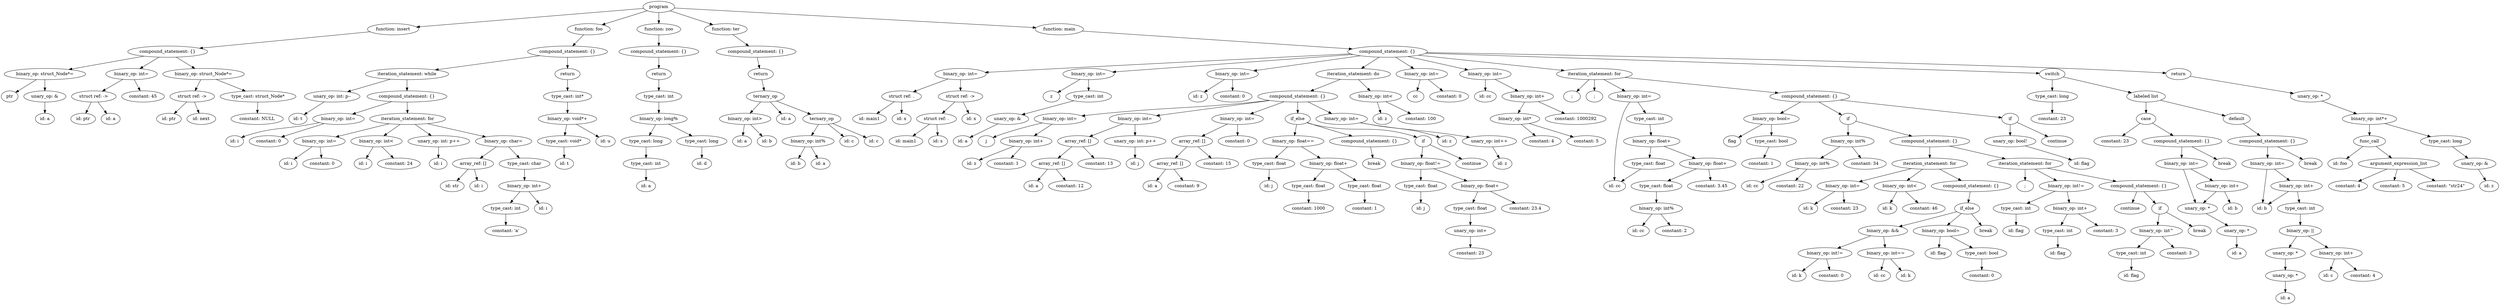 strict digraph "" {
	graph [bb="0,0,8013.5,972"];
	node [label="\N"];
	366	[height=0.5,
		label=program,
		pos="2110,954",
		width=1.4082];
	54	[height=0.5,
		label="function: insert",
		pos="1257,882",
		width=2.2778];
	366 -> 54	[pos="e,1332.4,889.19 2061.1,948.99 1921.4,937.52 1519.4,904.54 1342.4,890.01"];
	105	[height=0.5,
		label="function: foo",
		pos="1885,882",
		width=1.9167];
	366 -> 105	[pos="e,1927.7,896.28 2073.1,941.52 2036.2,930.03 1979,912.24 1937.4,899.29"];
	126	[height=0.5,
		label="function: zoo",
		pos="2110,882",
		width=1.9498];
	366 -> 126	[pos="e,2110,900.1 2110,935.7 2110,927.98 2110,918.71 2110,910.11"];
	146	[height=0.5,
		label="function: ter",
		pos="2325,882",
		width=1.8957];
	366 -> 146	[pos="e,2283.7,896.43 2146,941.28 2181,929.87 2234.6,912.42 2274.1,899.59"];
	365	[height=0.5,
		label="function: main",
		pos="3395,882",
		width=2.1528];
	366 -> 365	[pos="e,3320.5,887.06 2160,950.28 2354.7,939.67 3064.1,901.03 3310.2,887.62"];
	53	[height=0.5,
		label="compound_statement: {}",
		pos="534,810",
		width=3.5566];
	54 -> 53	[pos="e,636.07,820.88 1183.7,873.9 1056.9,861.63 795.96,836.36 646.22,821.86"];
	104	[height=0.5,
		label="compound_statement: {}",
		pos="1817,810",
		width=3.5566];
	105 -> 104	[pos="e,1833.5,827.96 1868.9,864.41 1860.5,855.73 1850,844.95 1840.6,835.34"];
	125	[height=0.5,
		label="compound_statement: {}",
		pos="2110,810",
		width=3.5566];
	126 -> 125	[pos="e,2110,828.1 2110,863.7 2110,855.98 2110,846.71 2110,838.11"];
	145	[height=0.5,
		label="compound_statement: {}",
		pos="2422,810",
		width=3.5566];
	146 -> 145	[pos="e,2398.6,827.88 2347.5,864.76 2360.2,855.6 2376.3,844 2390.2,833.92"];
	364	[height=0.5,
		label="compound_statement: {}",
		pos="4448,810",
		width=3.5566];
	365 -> 364	[pos="e,4335,818.51 3468.6,876.11 3647.1,864.24 4104.2,833.86 4325,819.18"];
	41	[height=0.5,
		label="binary_op: struct_Node*=",
		pos="140,738",
		width=3.6288];
	53 -> 41	[pos="e,216.74,752.63 458.03,795.5 391.85,783.75 295.92,766.7 226.75,754.41"];
	46	[height=0.5,
		label="binary_op: int=",
		pos="418,738",
		width=2.2929];
	53 -> 46	[pos="e,444.89,755.23 506.51,792.41 490.65,782.84 470.53,770.7 453.49,760.42"];
	52	[height=0.5,
		label="binary_op: struct_Node*=",
		pos="649,738",
		width=3.6288];
	53 -> 52	[pos="e,621.54,755.71 561.25,792.41 576.61,783.06 595.99,771.27 612.63,761.14"];
	95	[height=0.5,
		label="iteration_statement: while",
		pos="1302,738",
		width=3.7011];
	104 -> 95	[pos="e,1392.4,751.29 1728.5,796.97 1637.9,784.65 1497.3,765.55 1402.6,752.67"];
	103	[height=0.5,
		label=return,
		pos="1817,738",
		width=1.125];
	104 -> 103	[pos="e,1817,756.1 1817,791.7 1817,783.98 1817,774.71 1817,766.11"];
	124	[height=0.5,
		label=return,
		pos="2110,738",
		width=1.125];
	125 -> 124	[pos="e,2110,756.1 2110,791.7 2110,783.98 2110,774.71 2110,766.11"];
	144	[height=0.5,
		label=return,
		pos="2437,738",
		width=1.125];
	145 -> 144	[pos="e,2433.3,756.1 2425.7,791.7 2427.4,783.98 2429.3,774.71 2431.2,766.11"];
	167	[height=0.5,
		label="binary_op: int=",
		pos="3078,738",
		width=2.2929];
	364 -> 167	[pos="e,3157,743.27 4329.4,803.13 4134.7,793.47 3735.2,773.54 3397,756 3319.3,751.97 3231,747.25 3167,743.81"];
	177	[height=0.5,
		label="binary_op: int=",
		pos="3489,738",
		width=2.2929];
	364 -> 177	[pos="e,3565.9,744.62 4337.1,800.9 4144.2,786.82 3750.9,758.12 3576.1,745.36"];
	180	[height=0.5,
		label="binary_op: int=",
		pos="3951,738",
		width=2.2929];
	364 -> 180	[pos="e,4018.2,748.46 4361.1,796.77 4267.1,783.52 4118.5,762.59 4028.3,749.89"];
	234	[height=0.5,
		label="iteration_statement: do",
		pos="4338,738",
		width=3.3219];
	364 -> 234	[pos="e,4364.1,755.63 4421.7,792.23 4407,782.88 4388.5,771.12 4372.6,761.04"];
	239	[height=0.5,
		label="binary_op: int=",
		pos="4558,738",
		width=2.2929];
	364 -> 239	[pos="e,4532.6,755.15 4474.3,792.23 4489.3,782.75 4508.1,770.78 4524.1,760.6"];
	246	[height=0.5,
		label="binary_op: int=",
		pos="4762,738",
		width=2.2929];
	364 -> 246	[pos="e,4706.5,751.38 4513.1,794.5 4566.8,782.51 4642.8,765.57 4696.7,753.56"];
	319	[height=0.5,
		label="iteration_statement: for",
		pos="5112,738",
		width=3.3761];
	364 -> 319	[pos="e,5016.1,749.11 4547,798.56 4670.2,785.57 4879.7,763.49 5006,750.17"];
	349	[height=0.5,
		label=switch,
		pos="6581,738",
		width=1.1389];
	364 -> 349	[pos="e,6540.2,740.34 4571.1,804.96 4976.2,791.66 6257.5,749.62 6529.8,740.68"];
	363	[height=0.5,
		label=return,
		pos="6986,738",
		width=1.125];
	364 -> 363	[pos="e,6946.1,741.22 4574.5,806.97 4909.8,801.37 5849.4,784.2 6631,756 6739.8,752.07 6867.3,745.48 6936,741.77"];
	38	[height=0.5,
		label=ptr,
		pos="27,666",
		width=0.75];
	41 -> 38	[pos="e,46.067,678.81 112.93,720.23 95.364,709.35 72.525,695.2 54.809,684.23"];
	40	[height=0.5,
		label="unary_op: &",
		pos="140,666",
		width=1.8776];
	41 -> 40	[pos="e,140,684.1 140,719.7 140,711.98 140,702.71 140,694.11"];
	44	[height=0.5,
		label="struct ref: ->",
		pos="297,666",
		width=1.9861];
	46 -> 44	[pos="e,324.21,682.74 390.24,720.94 373.21,711.09 351.23,698.37 332.89,687.76"];
	45	[height=0.5,
		label="constant: 45",
		pos="455,666",
		width=1.8957];
	46 -> 45	[pos="e,445.87,684.28 426.96,720.05 431.21,712.01 436.39,702.2 441.14,693.23"];
	49	[height=0.5,
		label="struct ref: ->",
		pos="613,666",
		width=1.9861];
	52 -> 49	[pos="e,621.8,684.1 640.1,719.7 636,711.73 631.05,702.1 626.51,693.26"];
	51	[height=0.5,
		label="type_cast: struct_Node*",
		pos="824,666",
		width=3.3761];
	52 -> 51	[pos="e,783.93,683.03 689.59,720.76 714.86,710.66 747.54,697.58 774.35,686.86"];
	68	[height=0.5,
		label="unary_op: int: p--",
		pos="1062,666",
		width=2.4734];
	95 -> 68	[pos="e,1110.6,681.18 1248.7,721.46 1210.7,710.36 1159.5,695.43 1120.3,684.01"];
	94	[height=0.5,
		label="compound_statement: {}",
		pos="1302,666",
		width=3.5566];
	95 -> 94	[pos="e,1302,684.1 1302,719.7 1302,711.98 1302,702.71 1302,694.11"];
	102	[height=0.5,
		label="type_cast: int*",
		pos="1817,666",
		width=2.1528];
	103 -> 102	[pos="e,1817,684.1 1817,719.7 1817,711.98 1817,702.71 1817,694.11"];
	123	[height=0.5,
		label="type_cast: int",
		pos="2110,666",
		width=2.0417];
	124 -> 123	[pos="e,2110,684.1 2110,719.7 2110,711.98 2110,702.71 2110,694.11"];
	143	[height=0.5,
		label=ternary_op,
		pos="2452,666",
		width=1.6971];
	144 -> 143	[pos="e,2448.3,684.28 2440.6,720.05 2442.3,712.26 2444.3,702.82 2446.2,694.08"];
	161	[height=0.5,
		label="struct ref: .",
		pos="2889,666",
		width=1.7693];
	167 -> 161	[pos="e,2926.1,680.75 3037.9,722.15 3008,711.06 2967,695.87 2935.6,684.24"];
	166	[height=0.5,
		label="struct ref: ->",
		pos="3078,666",
		width=1.9861];
	167 -> 166	[pos="e,3078,684.1 3078,719.7 3078,711.98 3078,702.71 3078,694.11"];
	173	[height=0.5,
		label=z,
		pos="3370,666",
		width=0.75];
	177 -> 173	[pos="e,3389.8,678.62 3461.7,720.94 3442.8,709.84 3417.8,695.1 3398.6,683.84"];
	176	[height=0.5,
		label="type_cast: int",
		pos="3489,666",
		width=2.0417];
	177 -> 176	[pos="e,3489,684.1 3489,719.7 3489,711.98 3489,702.71 3489,694.11"];
	178	[height=0.5,
		label="id: z",
		pos="3840,666",
		width=0.84854];
	180 -> 178	[pos="e,3860.1,679.66 3925.3,720.76 3908.3,710.1 3886.2,696.14 3868.7,685.12"];
	179	[height=0.5,
		label="constant: 0",
		pos="3951,666",
		width=1.7361];
	180 -> 179	[pos="e,3951,684.1 3951,719.7 3951,711.98 3951,702.71 3951,694.11"];
	230	[height=0.5,
		label="compound_statement: {}",
		pos="4160,666",
		width=3.5566];
	234 -> 230	[pos="e,4201,683.11 4297.2,720.94 4271.4,710.79 4237.8,697.61 4210.4,686.82"];
	233	[height=0.5,
		label="binary_op: int<",
		pos="4410,666",
		width=2.2929];
	234 -> 233	[pos="e,4392.7,683.79 4355.4,720.05 4364.4,711.28 4375.6,700.43 4385.5,690.83"];
	237	[height=0.5,
		label=cc,
		pos="4538,666",
		width=0.75];
	239 -> 237	[pos="e,4542.9,684.1 4553.1,719.7 4550.8,711.9 4548.1,702.51 4545.7,693.83"];
	238	[height=0.5,
		label="constant: 0",
		pos="4646,666",
		width=1.7361];
	239 -> 238	[pos="e,4625.6,683.23 4578.9,720.41 4590.4,711.19 4605,699.59 4617.6,689.55"];
	240	[height=0.5,
		label="id: cc",
		pos="4762,666",
		width=0.97491];
	246 -> 240	[pos="e,4762,684.1 4762,719.7 4762,711.98 4762,702.71 4762,694.11"];
	245	[height=0.5,
		label="binary_op: int+",
		pos="4898,666",
		width=2.2929];
	246 -> 245	[pos="e,4867.3,682.82 4792.9,721.12 4812.2,711.14 4837.4,698.17 4858.3,687.43"];
	247	[height=0.5,
		label=";",
		pos="5040,666",
		width=0.75];
	319 -> 247	[pos="e,5054.8,681.42 5094.6,720.05 5084.8,710.55 5072.5,698.59 5062.1,688.44"];
	248	[height=0.5,
		label=";",
		pos="5112,666",
		width=0.75];
	319 -> 248	[pos="e,5112,684.1 5112,719.7 5112,711.98 5112,702.71 5112,694.11"];
	259	[height=0.5,
		label="binary_op: int=",
		pos="5240,666",
		width=2.2929];
	319 -> 259	[pos="e,5210.8,682.99 5142.3,720.41 5160.1,710.68 5182.8,698.3 5201.8,687.91"];
	318	[height=0.5,
		label="compound_statement: {}",
		pos="5803,666",
		width=3.5566];
	319 -> 318	[pos="e,5702.5,677.18 5209.2,727.16 5336.3,714.27 5558.7,691.75 5692.2,678.22"];
	322	[height=0.5,
		label="type_cast: long",
		pos="6581,666",
		width=2.2387];
	349 -> 322	[pos="e,6581,684.1 6581,719.7 6581,711.98 6581,702.71 6581,694.11"];
	348	[height=0.5,
		label="labeled list",
		pos="6882,666",
		width=1.7151];
	349 -> 348	[pos="e,6835.4,677.84 6616.4,728.76 6667.9,716.78 6764.1,694.42 6825.5,680.14"];
	362	[height=0.5,
		label="unary_op: *",
		pos="7409,666",
		width=1.7693];
	363 -> 362	[pos="e,7355.4,675.87 7023.2,730.85 7095.5,718.88 7255.8,692.35 7345.4,677.53"];
	39	[height=0.5,
		label="id: a",
		pos="140,594",
		width=0.84854];
	40 -> 39	[pos="e,140,612.1 140,647.7 140,639.98 140,630.71 140,622.11"];
	42	[height=0.5,
		label="id: ptr",
		pos="263,594",
		width=1.1013];
	44 -> 42	[pos="e,271.15,611.79 288.77,648.05 284.8,639.89 279.96,629.91 275.54,620.82"];
	43	[height=0.5,
		label="id: a",
		pos="351,594",
		width=0.84854];
	44 -> 43	[pos="e,338.79,610.83 310.07,648.05 316.83,639.29 325.2,628.45 332.6,618.86"];
	47	[height=0.5,
		label="id: ptr",
		pos="538,594",
		width=1.1013];
	49 -> 47	[pos="e,554.62,610.51 595.23,648.41 585.33,639.17 572.86,627.54 562.1,617.49"];
	48	[height=0.5,
		label="id: next",
		pos="642,594",
		width=1.2818];
	49 -> 48	[pos="e,634.84,612.28 620.02,648.05 623.28,640.18 627.24,630.62 630.9,621.79"];
	50	[height=0.5,
		label="constant: NULL",
		pos="821,594",
		width=2.3333];
	51 -> 50	[pos="e,821.73,612.1 823.26,647.7 822.93,639.98 822.53,630.71 822.16,622.11"];
	67	[height=0.5,
		label="id: t",
		pos="952,594",
		width=0.81243];
	68 -> 67	[pos="e,971.79,607.59 1036.2,648.59 1019.4,637.92 997.58,624.01 980.34,613.03"];
	74	[height=0.5,
		label="binary_op: int=",
		pos="1082,594",
		width=2.2929];
	94 -> 74	[pos="e,1126.7,609.23 1252.6,649.29 1218.1,638.31 1172,623.65 1136.5,612.33"];
	93	[height=0.5,
		label="iteration_statement: for",
		pos="1304,594",
		width=3.3761];
	94 -> 93	[pos="e,1303.5,612.1 1302.5,647.7 1302.7,639.98 1303,630.71 1303.2,622.11"];
	101	[height=0.5,
		label="binary_op: void*+",
		pos="1817,594",
		width=2.5998];
	102 -> 101	[pos="e,1817,612.1 1817,647.7 1817,639.98 1817,630.71 1817,622.11"];
	122	[height=0.5,
		label="binary_op: long%",
		pos="2110,594",
		width=2.5278];
	123 -> 122	[pos="e,2110,612.1 2110,647.7 2110,639.98 2110,630.71 2110,622.11"];
	135	[height=0.5,
		label="binary_op: int>",
		pos="2387,594",
		width=2.2929];
	143 -> 135	[pos="e,2402.7,611.96 2436.6,648.41 2428.5,639.73 2418.5,628.95 2409.6,619.34"];
	136	[height=0.5,
		label="id: a",
		pos="2518,594",
		width=0.84854];
	143 -> 136	[pos="e,2503.8,610.04 2467.6,648.41 2476.4,639.13 2487.4,627.44 2496.9,617.36"];
	142	[height=0.5,
		label=ternary_op,
		pos="2633,594",
		width=1.6971];
	143 -> 142	[pos="e,2597.6,608.68 2487.8,651.17 2516.5,640.06 2557,624.39 2587.9,612.43"];
	159	[height=0.5,
		label="id: main1",
		pos="2786,594",
		width=1.5];
	161 -> 159	[pos="e,2808.9,610.58 2865.6,649.12 2851.3,639.38 2832.8,626.8 2817.2,616.22"];
	160	[height=0.5,
		label="id: x",
		pos="2889,594",
		width=0.84854];
	161 -> 160	[pos="e,2889,612.1 2889,647.7 2889,639.98 2889,630.71 2889,622.11"];
	164	[height=0.5,
		label="struct ref: .",
		pos="3001,594",
		width=1.7693];
	166 -> 164	[pos="e,3019.1,611.47 3059.8,648.41 3049.9,639.43 3037.5,628.19 3026.7,618.34"];
	165	[height=0.5,
		label="id: x",
		pos="3113,594",
		width=0.84854];
	166 -> 165	[pos="e,3104.6,611.79 3086.5,648.05 3090.6,639.89 3095.5,629.91 3100.1,620.82"];
	175	[height=0.5,
		label="unary_op: &",
		pos="3229,594",
		width=1.8776];
	176 -> 175	[pos="e,3274.6,607.29 3441.3,652.16 3397.1,640.25 3331.2,622.51 3284.6,609.96"];
	187	[height=0.5,
		label="binary_op: int=",
		pos="3397,594",
		width=2.2929];
	230 -> 187	[pos="e,3467.1,603.55 4069.5,653.23 4053.7,651.35 4037.4,649.53 4022,648 3810.9,627.02 3757.2,632.03 3546,612 3523.6,609.88 3499.4,607.26 \
3477.1,604.71"];
	195	[height=0.5,
		label="binary_op: int=",
		pos="3638,594",
		width=2.2929];
	230 -> 195	[pos="e,3706.4,604.17 4070.9,653.05 3971.3,639.69 3811.6,618.27 3716.5,605.53"];
	202	[height=0.5,
		label="binary_op: int=",
		pos="3967,594",
		width=2.2929];
	230 -> 202	[pos="e,4007.8,609.79 4115.7,648.94 4086.4,638.31 4047.9,624.33 4017.4,613.27"];
	225	[height=0.5,
		label=if_else,
		pos="4160,594",
		width=1.125];
	230 -> 225	[pos="e,4160,612.1 4160,647.7 4160,639.98 4160,630.71 4160,622.11"];
	229	[height=0.5,
		label="binary_op: int=",
		pos="4301,594",
		width=2.2929];
	230 -> 229	[pos="e,4269.1,610.83 4193.1,648.59 4213.1,638.66 4238.7,625.92 4260,615.36"];
	231	[height=0.5,
		label="id: z",
		pos="4432,594",
		width=0.84854];
	233 -> 231	[pos="e,4426.6,612.1 4415.4,647.7 4417.9,639.9 4420.8,630.51 4423.6,621.83"];
	232	[height=0.5,
		label="constant: 100",
		pos="4555,594",
		width=2.0582];
	233 -> 232	[pos="e,4523.1,610.42 4442.5,649.29 4463.7,639.09 4491.4,625.7 4514,614.78"];
	243	[height=0.5,
		label="binary_op: int*",
		pos="4857,594",
		width=2.2083];
	245 -> 243	[pos="e,4867.1,612.28 4888.1,648.05 4883.3,639.92 4877.5,630 4872.2,620.94"];
	244	[height=0.5,
		label="constant: 1000292",
		pos="5052,594",
		width=2.7083];
	245 -> 244	[pos="e,5017.1,610.86 4932.2,649.46 4954.5,639.33 4983.8,626 5007.8,615.07"];
	249	[height=0.5,
		label="id: cc",
		pos="5177,378",
		width=0.97491];
	259 -> 249	[pos="e,5176.4,396.01 5225.8,647.96 5218.4,638.07 5209.8,625.03 5205,612 5178.8,541.04 5175.9,450.43 5176.2,406.01"];
	258	[height=0.5,
		label="type_cast: int",
		pos="5288,594",
		width=2.0417];
	259 -> 258	[pos="e,5276.5,611.79 5251.6,648.05 5257.3,639.71 5264.3,629.49 5270.7,620.25"];
	265	[height=0.5,
		label="binary_op: bool=",
		pos="5680,594",
		width=2.4734];
	318 -> 265	[pos="e,5708.5,611.23 5773.9,648.41 5757,638.84 5735.7,626.7 5717.6,616.42"];
	313	[height=0.5,
		label=if,
		pos="5926,594",
		width=0.75];
	318 -> 313	[pos="e,5905.9,606.44 5832.1,648.41 5851.8,637.24 5877.5,622.58 5897.1,611.44"];
	317	[height=0.5,
		label=if,
		pos="6446,594",
		width=0.75];
	318 -> 317	[pos="e,6419.6,597.88 5901,654.33 6046.4,638.5 6312.4,609.54 6409.4,598.99"];
	321	[height=0.5,
		label="constant: 23",
		pos="6581,594",
		width=1.8957];
	322 -> 321	[pos="e,6581,612.1 6581,647.7 6581,639.98 6581,630.71 6581,622.11"];
	332	[height=0.5,
		label=case,
		pos="6882,594",
		width=0.86659];
	348 -> 332	[pos="e,6882,612.1 6882,647.7 6882,639.98 6882,630.71 6882,622.11"];
	346	[height=0.5,
		label=default,
		pos="7173,594",
		width=1.2096];
	348 -> 346	[pos="e,7136.3,603.82 6928.1,653.91 6982.4,640.84 7072.1,619.26 7126.6,606.17"];
	361	[height=0.5,
		label="binary_op: int*+",
		pos="7599,594",
		width=2.4192];
	362 -> 361	[pos="e,7558.4,609.96 7446.1,651.34 7475.3,640.56 7516.5,625.41 7548.7,613.53"];
	72	[height=0.5,
		label="id: i",
		pos="749,522",
		width=0.79437];
	74 -> 72	[pos="e,770.55,534.02 1021.1,581.68 1010.8,579.77 1000.1,577.82 990,576 899.4,559.64 873.88,567.44 786,540 784.08,539.4 782.12,538.72 \
780.17,537.99"];
	73	[height=0.5,
		label="constant: 0",
		pos="858,522",
		width=1.7361];
	74 -> 73	[pos="e,898.84,535.76 1036.9,578.92 999.88,567.34 947.38,550.93 908.82,538.88"];
	77	[height=0.5,
		label="binary_op: int=",
		pos="1021,522",
		width=2.2929];
	93 -> 77	[pos="e,1073.4,535.97 1244.3,578.24 1197.1,566.56 1131.3,550.29 1083.4,538.43"];
	80	[height=0.5,
		label="binary_op: int<",
		pos="1204,522",
		width=2.2929];
	93 -> 80	[pos="e,1227.4,539.39 1280,576.23 1266.8,566.99 1250.3,555.39 1236,545.38"];
	82	[height=0.5,
		label="unary_op: int: p++",
		pos="1404,522",
		width=2.75];
	93 -> 82	[pos="e,1380.2,539.63 1328,576.23 1341.1,567.06 1357.5,555.56 1371.7,545.6"];
	92	[height=0.5,
		label="binary_op: char=",
		pos="1612,522",
		width=2.5139];
	93 -> 92	[pos="e,1554.9,535.98 1367.4,578.58 1419.2,566.81 1492.2,550.23 1544.9,538.24"];
	99	[height=0.5,
		label="type_cast: void*",
		pos="1805,522",
		width=2.3472];
	101 -> 99	[pos="e,1807.9,540.1 1814,575.7 1812.7,567.98 1811.1,558.71 1809.6,550.11"];
	100	[height=0.5,
		label="id: u",
		pos="1939,522",
		width=0.86659];
	101 -> 100	[pos="e,1917.7,535.21 1845.3,576.76 1864.4,565.82 1889.5,551.39 1909,540.24"];
	121	[height=0.5,
		label="type_cast: long",
		pos="2069,522",
		width=2.2387];
	122 -> 121	[pos="e,2079.1,540.28 2100.1,576.05 2095.3,567.92 2089.5,558 2084.2,548.94"];
	120	[height=0.5,
		label="type_cast: long",
		pos="2248,522",
		width=2.2387];
	122 -> 120	[pos="e,2217,538.74 2141.7,576.94 2161.3,566.95 2186.8,554.03 2207.9,543.33"];
	133	[height=0.5,
		label="id: a",
		pos="2377,522",
		width=0.84854];
	135 -> 133	[pos="e,2379.4,540.1 2384.5,575.7 2383.4,567.98 2382.1,558.71 2380.9,550.11"];
	134	[height=0.5,
		label="id: b",
		pos="2457,522",
		width=0.86659];
	135 -> 134	[pos="e,2442.1,537.89 2403.9,576.05 2413.2,566.77 2424.9,555.15 2434.8,545.15"];
	139	[height=0.5,
		label="binary_op: int%",
		pos="2589,522",
		width=2.3109];
	142 -> 139	[pos="e,2599.9,540.28 2622.3,576.05 2617.2,567.92 2611,558 2605.3,548.94"];
	140	[height=0.5,
		label="id: c",
		pos="2721,522",
		width=0.84854];
	142 -> 140	[pos="e,2703.4,537.02 2653.4,576.76 2665.9,566.8 2682.1,553.95 2695.5,543.31"];
	141	[height=0.5,
		label="id: c",
		pos="2800,522",
		width=0.84854];
	142 -> 141	[pos="e,2776.1,533.5 2667.3,579 2693.1,568.41 2729.3,553.45 2761,540 2762.8,539.22 2764.7,538.42 2766.6,537.6"];
	162	[height=0.5,
		label="id: main1",
		pos="2903,522",
		width=1.5];
	164 -> 162	[pos="e,2924.8,538.58 2978.8,577.12 2965.3,567.47 2947.8,555.04 2933.1,544.52"];
	163	[height=0.5,
		label="id: s",
		pos="3006,522",
		width=0.84854];
	164 -> 163	[pos="e,3004.8,540.1 3002.2,575.7 3002.8,567.98 3003.4,558.71 3004.1,550.11"];
	174	[height=0.5,
		label="id: a",
		pos="3085,522",
		width=0.84854];
	175 -> 174	[pos="e,3107.8,534.09 3198.1,577.98 3174.2,566.35 3141.1,550.29 3116.9,538.53"];
	183	[height=0.5,
		label=j,
		pos="3161,522",
		width=0.75];
	187 -> 183	[pos="e,3182,533.72 3340.1,580.84 3299.6,571.48 3244.2,557.25 3197,540 3195.1,539.32 3193.3,538.59 3191.4,537.81"];
	186	[height=0.5,
		label="binary_op: int+",
		pos="3289,522",
		width=2.2929];
	187 -> 186	[pos="e,3314.3,539.39 3372,576.76 3357.3,567.29 3338.7,555.21 3322.8,544.91"];
	192	[height=0.5,
		label="array_ref: []",
		pos="3455,522",
		width=1.8234];
	195 -> 192	[pos="e,3491.7,537.04 3598.7,577.98 3570.1,567.04 3531.2,552.17 3501.1,540.65"];
	194	[height=0.5,
		label="unary_op: int: p++",
		pos="3638,522",
		width=2.75];
	195 -> 194	[pos="e,3638,540.1 3638,575.7 3638,567.98 3638,558.71 3638,550.11"];
	200	[height=0.5,
		label="array_ref: []",
		pos="3821,522",
		width=1.8234];
	202 -> 200	[pos="e,3852.2,537.94 3934.2,577.29 3912.7,566.95 3884.3,553.33 3861.3,542.32"];
	201	[height=0.5,
		label="constant: 0",
		pos="3967,522",
		width=1.7361];
	202 -> 201	[pos="e,3967,540.1 3967,575.7 3967,567.98 3967,558.71 3967,550.11"];
	211	[height=0.5,
		label="binary_op: float==",
		pos="4146,522",
		width=2.7261];
	225 -> 211	[pos="e,4149.5,540.28 4156.6,576.05 4155.1,568.35 4153.2,559.03 4151.5,550.36"];
	213	[height=0.5,
		label="compound_statement: {}",
		pos="4390,522",
		width=3.5566];
	225 -> 213	[pos="e,4335.1,538.31 4190.5,582.16 4196.6,580.06 4203,577.92 4209,576 4247.3,563.75 4290.6,551.05 4325.2,541.15"];
	224	[height=0.5,
		label=if,
		pos="4563,522",
		width=0.75];
	225 -> 224	[pos="e,4542.5,534.09 4189.5,581.59 4195.9,579.46 4202.6,577.46 4209,576 4347.7,544.5 4390.2,578.89 4527,540 4528.9,539.45 4530.9,538.8 \
4532.9,538.08"];
	226	[height=0.5,
		label="id: z",
		pos="4639,522",
		width=0.84854];
	229 -> 226	[pos="e,4615.6,533.99 4361.2,581.65 4371.5,579.74 4382,577.8 4392,576 4483.9,559.43 4509.4,566.44 4599,540 4601.4,539.29 4603.9,538.48 \
4606.3,537.6"];
	228	[height=0.5,
		label="unary_op: int++",
		pos="4775,522",
		width=2.4192];
	229 -> 228	[pos="e,4712.3,534.57 4360.1,581.42 4370.7,579.5 4381.7,577.61 4392,576 4519,556.19 4551.9,559.21 4679,540 4686.6,538.85 4694.5,537.58 \
4702.4,536.26"];
	241	[height=0.5,
		label="constant: 4",
		pos="4943,522",
		width=1.7361];
	243 -> 241	[pos="e,4923.1,539.23 4877.4,576.41 4888.7,567.19 4903,555.59 4915.3,545.55"];
	242	[height=0.5,
		label="constant: 5",
		pos="5086,522",
		width=1.7361];
	243 -> 242	[pos="e,5044.7,535.62 4902.2,579.17 4940.5,567.49 4995.2,550.77 5034.9,538.61"];
	257	[height=0.5,
		label="binary_op: float+",
		pos="5296,522",
		width=2.5139];
	258 -> 257	[pos="e,5294,540.1 5290,575.7 5290.9,567.98 5291.9,558.71 5292.9,550.11"];
	262	[height=0.5,
		label=flag,
		pos="5554,522",
		width=0.77778];
	265 -> 262	[pos="e,5574.5,534.4 5651.1,576.94 5630.8,565.67 5603.8,550.65 5583.4,539.32"];
	264	[height=0.5,
		label="type_cast: bool",
		pos="5680,522",
		width=2.2222];
	265 -> 264	[pos="e,5680,540.1 5680,575.7 5680,567.98 5680,558.71 5680,550.11"];
	270	[height=0.5,
		label="binary_op: int%",
		pos="5926,522",
		width=2.3109];
	313 -> 270	[pos="e,5926,540.1 5926,575.7 5926,567.98 5926,558.71 5926,550.11"];
	312	[height=0.5,
		label="compound_statement: {}",
		pos="6188,522",
		width=3.5566];
	313 -> 312	[pos="e,6131.1,538.19 5950.6,586.41 5989.3,576.08 6065.7,555.68 6121.4,540.81"];
	315	[height=0.5,
		label="unary_op: bool!",
		pos="6446,522",
		width=2.2929];
	317 -> 315	[pos="e,6446,540.1 6446,575.7 6446,567.98 6446,558.71 6446,550.11"];
	316	[height=0.5,
		label=continue,
		pos="6597,522",
		width=1.4082];
	317 -> 316	[pos="e,6567.4,536.74 6467.6,582.97 6491.2,572.07 6529.2,554.42 6558,541.09"];
	323	[height=0.5,
		label="constant: 23",
		pos="6783,522",
		width=1.8957];
	332 -> 323	[pos="e,6805.9,539.16 6862.9,579.5 6849.2,569.78 6830.3,556.45 6814.4,545.17"];
	331	[height=0.5,
		label="compound_statement: {}",
		pos="6997,522",
		width=3.5566];
	332 -> 331	[pos="e,6969.4,539.8 6902.8,580.32 6918.9,570.53 6941.6,556.73 6960.7,545.12"];
	345	[height=0.5,
		label="compound_statement: {}",
		pos="7272,522",
		width=3.5566];
	346 -> 345	[pos="e,7248.3,539.79 7194,578.15 7207.3,568.76 7224.7,556.43 7239.7,545.81"];
	356	[height=0.5,
		label=func_call,
		pos="7599,522",
		width=1.4306];
	361 -> 356	[pos="e,7599,540.1 7599,575.7 7599,567.98 7599,558.71 7599,550.11"];
	360	[height=0.5,
		label="type_cast: long",
		pos="7843,522",
		width=2.2387];
	361 -> 360	[pos="e,7795.5,536.62 7647.8,579 7687.6,567.59 7743.8,551.45 7785.8,539.42"];
	75	[height=0.5,
		label="id: i",
		pos="921,450",
		width=0.79437];
	77 -> 75	[pos="e,939.63,464.04 997.55,504.59 982.79,494.25 963.67,480.87 948.23,470.06"];
	76	[height=0.5,
		label="constant: 0",
		pos="1030,450",
		width=1.7361];
	77 -> 76	[pos="e,1027.8,468.1 1023.2,503.7 1024.2,495.98 1025.4,486.71 1026.5,478.11"];
	78	[height=0.5,
		label="id: i",
		pos="1161,450",
		width=0.79437];
	80 -> 78	[pos="e,1171,467.31 1193.6,504.05 1188.4,495.59 1182,485.19 1176.3,475.84"];
	79	[height=0.5,
		label="constant: 24",
		pos="1276,450",
		width=1.8957];
	80 -> 79	[pos="e,1258.7,467.79 1221.4,504.05 1230.4,495.28 1241.6,484.43 1251.5,474.83"];
	81	[height=0.5,
		label="id: i",
		pos="1402,450",
		width=0.79437];
	82 -> 81	[pos="e,1402.5,468.1 1403.5,503.7 1403.3,495.98 1403,486.71 1402.8,478.11"];
	85	[height=0.5,
		label="array_ref: []",
		pos="1514,450",
		width=1.8234];
	92 -> 85	[pos="e,1536.4,466.99 1588.8,504.41 1575.7,495.04 1559.1,483.2 1544.9,473.05"];
	91	[height=0.5,
		label="type_cast: char",
		pos="1679,450",
		width=2.2567];
	92 -> 91	[pos="e,1662.9,467.79 1628.2,504.05 1636.5,495.37 1646.8,484.64 1655.9,475.11"];
	98	[height=0.5,
		label="id: t",
		pos="1807,450",
		width=0.81243];
	99 -> 98	[pos="e,1806.5,468.1 1805.5,503.7 1805.7,495.98 1806,486.71 1806.2,478.11"];
	117	[height=0.5,
		label="type_cast: int",
		pos="2069,450",
		width=2.0417];
	121 -> 117	[pos="e,2069,468.1 2069,503.7 2069,495.98 2069,486.71 2069,478.11"];
	119	[height=0.5,
		label="id: d",
		pos="2248,450",
		width=0.86659];
	120 -> 119	[pos="e,2248,468.1 2248,503.7 2248,495.98 2248,486.71 2248,478.11"];
	137	[height=0.5,
		label="id: b",
		pos="2549,450",
		width=0.86659];
	139 -> 137	[pos="e,2558.3,467.31 2579.3,504.05 2574.5,495.68 2568.7,485.4 2563.4,476.13"];
	138	[height=0.5,
		label="id: a",
		pos="2629,450",
		width=0.84854];
	139 -> 138	[pos="e,2619.7,467.31 2598.7,504.05 2603.5,495.68 2609.3,485.4 2614.6,476.13"];
	184	[height=0.5,
		label="id: z",
		pos="3114,450",
		width=0.84854];
	186 -> 184	[pos="e,3137.9,461.58 3249.6,506.1 3222.3,495.7 3185.3,481.34 3153,468 3151.2,467.24 3149.3,466.45 3147.4,465.65"];
	185	[height=0.5,
		label="constant: 1",
		pos="3225,450",
		width=1.7361];
	186 -> 185	[pos="e,3240.3,467.79 3273.5,504.05 3265.6,495.46 3256,484.86 3247.3,475.4"];
	190	[height=0.5,
		label="array_ref: []",
		pos="3371,450",
		width=1.8234];
	192 -> 190	[pos="e,3390.7,467.39 3435.5,504.76 3424.6,495.64 3410.7,484.1 3398.7,474.06"];
	191	[height=0.5,
		label="constant: 13",
		pos="3523,450",
		width=1.8957];
	192 -> 191	[pos="e,3506.5,467.96 3471.1,504.41 3479.5,495.73 3490,484.95 3499.4,475.34"];
	193	[height=0.5,
		label="id: j",
		pos="3638,450",
		width=0.79437];
	194 -> 193	[pos="e,3638,468.1 3638,503.7 3638,495.98 3638,486.71 3638,478.11"];
	198	[height=0.5,
		label="array_ref: []",
		pos="3750,450",
		width=1.8234];
	200 -> 198	[pos="e,3766.7,467.47 3804.2,504.41 3795.2,495.52 3783.9,484.41 3774,474.63"];
	199	[height=0.5,
		label="constant: 15",
		pos="3902,450",
		width=1.8957];
	200 -> 199	[pos="e,3882.9,467.47 3840.2,504.41 3850.7,495.34 3863.8,483.97 3875.3,474.06"];
	210	[height=0.5,
		label="type_cast: float",
		pos="4069,450",
		width=2.2567];
	211 -> 210	[pos="e,4087.2,467.55 4127.4,504.05 4117.5,495.13 4105.4,484.06 4094.7,474.34"];
	209	[height=0.5,
		label="binary_op: float+",
		pos="4259,450",
		width=2.5139];
	211 -> 209	[pos="e,4232.7,467.31 4172.5,504.59 4187.8,495.11 4207.2,483.07 4223.8,472.8"];
	212	[height=0.5,
		label=break,
		pos="4405,450",
		width=1.0291];
	213 -> 212	[pos="e,4401.3,468.1 4393.7,503.7 4395.4,495.98 4397.3,486.71 4399.2,478.11"];
	222	[height=0.5,
		label="binary_op: float!=",
		pos="4555,450",
		width=2.6178];
	224 -> 222	[pos="e,4557,468.1 4561,503.7 4560.1,495.98 4559.1,486.71 4558.1,478.11"];
	223	[height=0.5,
		label=continue,
		pos="4718,450",
		width=1.4082];
	224 -> 223	[pos="e,4687.1,464.54 4584.3,510.85 4589.1,508.58 4594.2,506.19 4599,504 4625.2,491.98 4654.8,478.8 4677.9,468.58"];
	227	[height=0.5,
		label="id: z",
		pos="4817,450",
		width=0.84854];
	228 -> 227	[pos="e,4807.2,467.31 4785.2,504.05 4790.2,495.68 4796.4,485.4 4801.9,476.13"];
	256	[height=0.5,
		label="type_cast: float",
		pos="5286,450",
		width=2.2567];
	257 -> 256	[pos="e,5288.4,468.1 5293.5,503.7 5292.4,495.98 5291.1,486.71 5289.9,478.11"];
	255	[height=0.5,
		label="binary_op: float+",
		pos="5476,450",
		width=2.5139];
	257 -> 255	[pos="e,5436.6,466.33 5335.5,505.64 5362.5,495.15 5398.4,481.19 5427.1,470"];
	263	[height=0.5,
		label="constant: 1",
		pos="5647,450",
		width=1.7361];
	264 -> 263	[pos="e,5655.1,468.28 5672,504.05 5668.3,496.09 5663.7,486.41 5659.5,477.51"];
	268	[height=0.5,
		label="binary_op: int%",
		pos="5811,450",
		width=2.3109];
	270 -> 268	[pos="e,5837.5,467.15 5899.3,504.76 5883.5,495.13 5863.3,482.81 5846.2,472.4"];
	269	[height=0.5,
		label="constant: 34",
		pos="5980,450",
		width=1.8957];
	270 -> 269	[pos="e,5967,467.79 5939.1,504.05 5945.6,495.63 5953.6,485.28 5960.7,475.97"];
	294	[height=0.5,
		label="iteration_statement: for",
		pos="6188,450",
		width=3.3761];
	312 -> 294	[pos="e,6188,468.1 6188,503.7 6188,495.98 6188,486.71 6188,478.11"];
	311	[height=0.5,
		label="iteration_statement: for",
		pos="6494,450",
		width=3.3761];
	312 -> 311	[pos="e,6431,465.42 6252.1,506.33 6301.4,495.05 6369.6,479.47 6420.9,467.71"];
	314	[height=0.5,
		label="id: flag",
		pos="6676,450",
		width=1.1735];
	315 -> 314	[pos="e,6644,461.87 6494,507.27 6530.1,496.82 6580.8,481.91 6625,468 6628.1,467.03 6631.2,466.02 6634.4,464.99"];
	329	[height=0.5,
		label="binary_op: int=",
		pos="6996,450",
		width=2.2929];
	331 -> 329	[pos="e,6996.2,468.1 6996.8,503.7 6996.6,495.98 6996.5,486.71 6996.4,478.11"];
	330	[height=0.5,
		label=break,
		pos="7134,450",
		width=1.0291];
	331 -> 330	[pos="e,7109.5,463.53 7029.5,504.41 7050.8,493.49 7078.7,479.23 7100.3,468.2"];
	343	[height=0.5,
		label="binary_op: int=",
		pos="7272,450",
		width=2.2929];
	345 -> 343	[pos="e,7272,468.1 7272,503.7 7272,495.98 7272,486.71 7272,478.11"];
	344	[height=0.5,
		label=break,
		pos="7410,450",
		width=1.0291];
	345 -> 344	[pos="e,7385.3,463.53 7304.7,504.41 7326.2,493.49 7354.3,479.23 7376.1,468.2"];
	351	[height=0.5,
		label="id: foo",
		pos="7505,450",
		width=1.1013];
	356 -> 351	[pos="e,7524.8,465.77 7578.1,505.46 7564.8,495.57 7547.5,482.62 7533,471.83"];
	353	[height=0.5,
		label=argument_expression_list,
		pos="7693,450",
		width=3.6111];
	356 -> 353	[pos="e,7670.2,467.96 7619.9,505.46 7632.2,496.26 7648.1,484.42 7661.9,474.13"];
	359	[height=0.5,
		label="unary_op: &",
		pos="7937,450",
		width=1.8776];
	360 -> 359	[pos="e,7915.2,467.23 7865.3,504.41 7877.8,495.1 7893.5,483.37 7907.1,473.27"];
	83	[height=0.5,
		label="id: str",
		pos="1447,378",
		width=1.0694];
	85 -> 83	[pos="e,1462.3,394.99 1498.1,432.41 1489.6,423.48 1478.9,412.31 1469.5,402.5"];
	84	[height=0.5,
		label="id: i",
		pos="1532,378",
		width=0.79437];
	85 -> 84	[pos="e,1527.6,396.1 1518.4,431.7 1520.5,423.9 1522.9,414.51 1525.1,405.83"];
	90	[height=0.5,
		label="binary_op: int+",
		pos="1679,378",
		width=2.2929];
	91 -> 90	[pos="e,1679,396.1 1679,431.7 1679,423.98 1679,414.71 1679,406.11"];
	116	[height=0.5,
		label="id: a",
		pos="2069,378",
		width=0.84854];
	117 -> 116	[pos="e,2069,396.1 2069,431.7 2069,423.98 2069,414.71 2069,406.11"];
	188	[height=0.5,
		label="id: a",
		pos="3312,378",
		width=0.84854];
	190 -> 188	[pos="e,3325.1,394.51 3357,432.41 3349.5,423.44 3340,412.21 3331.7,402.37"];
	189	[height=0.5,
		label="constant: 12",
		pos="3429,378",
		width=1.8957];
	190 -> 189	[pos="e,3415.1,395.79 3385,432.05 3392.1,423.54 3400.8,413.07 3408.5,403.68"];
	196	[height=0.5,
		label="id: a",
		pos="3694,378",
		width=0.84854];
	198 -> 196	[pos="e,3706.7,394.83 3736.4,432.05 3729.4,423.29 3720.8,412.45 3713.1,402.86"];
	197	[height=0.5,
		label="constant: 9",
		pos="3805,378",
		width=1.7361];
	198 -> 197	[pos="e,3791.8,395.79 3763.3,432.05 3770,423.54 3778.2,413.07 3785.6,403.68"];
	203	[height=0.5,
		label="id: j",
		pos="4067,378",
		width=0.79437];
	210 -> 203	[pos="e,4067.5,396.1 4068.5,431.7 4068.3,423.98 4068,414.71 4067.8,406.11"];
	208	[height=0.5,
		label="type_cast: float",
		pos="4195,378",
		width=2.2567];
	209 -> 208	[pos="e,4210.3,395.79 4243.5,432.05 4235.6,423.46 4226,412.86 4217.3,403.4"];
	207	[height=0.5,
		label="type_cast: float",
		pos="4375,378",
		width=2.2567];
	209 -> 207	[pos="e,4348.2,395.15 4285.9,432.76 4301.9,423.13 4322.3,410.81 4339.5,400.4"];
	221	[height=0.5,
		label="type_cast: float",
		pos="4555,378",
		width=2.2567];
	222 -> 221	[pos="e,4555,396.1 4555,431.7 4555,423.98 4555,414.71 4555,406.11"];
	220	[height=0.5,
		label="binary_op: float+",
		pos="4745,378",
		width=2.5139];
	222 -> 220	[pos="e,4703.9,394.16 4596.2,433.81 4625,423.22 4663.5,409.01 4694.2,397.72"];
	256 -> 249	[pos="e,5198.1,392.56 5260.7,432.76 5244.5,422.38 5223.5,408.86 5206.6,397.98"];
	254	[height=0.5,
		label="type_cast: float",
		pos="5311,378",
		width=2.2567];
	255 -> 254	[pos="e,5346.9,394.25 5439.4,433.46 5414.9,423.06 5382.4,409.29 5356.3,398.2"];
	253	[height=0.5,
		label="constant: 3.45",
		pos="5488,378",
		width=2.1528];
	255 -> 253	[pos="e,5485.1,396.1 5479,431.7 5480.3,423.98 5481.9,414.71 5483.4,406.11"];
	266	[height=0.5,
		label="id: cc",
		pos="5619,378",
		width=0.97491];
	268 -> 266	[pos="e,5646,389.53 5769.1,434.31 5739.4,423.82 5698.7,409.28 5663,396 5660.5,395.07 5657.9,394.1 5655.3,393.11"];
	267	[height=0.5,
		label="constant: 22",
		pos="5740,378",
		width=1.8957];
	268 -> 267	[pos="e,5757,395.79 5793.8,432.05 5784.9,423.28 5773.9,412.43 5764.2,402.83"];
	276	[height=0.5,
		label="binary_op: int=",
		pos="5909,378",
		width=2.2929];
	294 -> 276	[pos="e,5961.2,392.09 6129.2,434.24 6082.8,422.59 6018.2,406.39 5971,394.55"];
	279	[height=0.5,
		label="binary_op: int<",
		pos="6092,378",
		width=2.2929];
	294 -> 279	[pos="e,6114.7,395.55 6164.8,432.05 6152.2,422.87 6136.4,411.41 6122.8,401.49"];
	293	[height=0.5,
		label="compound_statement: {}",
		pos="6321,378",
		width=3.5566];
	294 -> 293	[pos="e,6289.6,395.55 6219.2,432.59 6237.5,422.96 6260.8,410.69 6280.5,400.32"];
	295	[height=0.5,
		label=";",
		pos="6494,378",
		width=0.75];
	311 -> 295	[pos="e,6494,396.1 6494,431.7 6494,423.98 6494,414.71 6494,406.11"];
	302	[height=0.5,
		label="binary_op: int!=",
		pos="6626,378",
		width=2.4028];
	311 -> 302	[pos="e,6595.7,395.07 6524.9,432.59 6543.4,422.82 6566.9,410.33 6586.6,399.87"];
	310	[height=0.5,
		label="compound_statement: {}",
		pos="6859,378",
		width=3.5566];
	311 -> 310	[pos="e,6786.7,392.87 6565.2,435.34 6625.9,423.7 6713.1,406.99 6776.7,394.79"];
	326	[height=0.5,
		label="unary_op: *",
		pos="7047,306",
		width=1.7693];
	329 -> 326	[pos="e,7040.8,324.19 7002.2,431.87 7010.9,407.46 7027.1,362.43 7037.4,333.64"];
	328	[height=0.5,
		label="binary_op: int+",
		pos="7126,378",
		width=2.2929];
	329 -> 328	[pos="e,7096.6,394.82 7025.5,433.12 7043.9,423.18 7067.9,410.28 7087.8,399.57"];
	333	[height=0.5,
		label="id: b",
		pos="7254,306",
		width=0.86659];
	343 -> 333	[pos="e,7256.2,324.19 7269.8,431.87 7266.8,407.67 7261.1,363.21 7257.5,334.39"];
	342	[height=0.5,
		label="binary_op: int+",
		pos="7365,378",
		width=2.2929];
	343 -> 342	[pos="e,7343.1,395.47 7294,432.41 7306.3,423.17 7321.8,411.54 7335.1,401.49"];
	352	[height=0.5,
		label="constant: 4",
		pos="7530,378",
		width=1.7361];
	353 -> 352	[pos="e,7563.5,393.37 7655.2,432.76 7630.6,422.2 7598.5,408.4 7572.9,397.42"];
	354	[height=0.5,
		label="constant: 5",
		pos="7673,378",
		width=1.7361];
	353 -> 354	[pos="e,7677.9,396.1 7688.1,431.7 7685.8,423.9 7683.1,414.51 7680.7,405.83"];
	355	[height=0.5,
		label="constant: \"str24\"",
		pos="7844,378",
		width=2.5139];
	353 -> 355	[pos="e,7810.1,394.71 7728.4,432.59 7750.1,422.54 7778,409.6 7800.9,398.96"];
	358	[height=0.5,
		label="id: z",
		pos="7983,378",
		width=0.84854];
	359 -> 358	[pos="e,7972.3,395.31 7948.1,432.05 7953.7,423.59 7960.5,413.19 7966.7,403.84"];
	89	[height=0.5,
		label="type_cast: int",
		pos="1619,306",
		width=2.0417];
	90 -> 89	[pos="e,1633.4,323.79 1664.5,360.05 1657.1,351.46 1648,340.86 1639.9,331.4"];
	88	[height=0.5,
		label="id: i",
		pos="1739,306",
		width=0.79437];
	90 -> 88	[pos="e,1725.8,322.36 1693.5,360.05 1701.2,351.08 1710.8,339.92 1719.2,330.15"];
	204	[height=0.5,
		label="constant: 1000",
		pos="4195,306",
		width=2.2222];
	208 -> 204	[pos="e,4195,324.1 4195,359.7 4195,351.98 4195,342.71 4195,334.11"];
	206	[height=0.5,
		label="constant: 1",
		pos="4375,306",
		width=1.7361];
	207 -> 206	[pos="e,4375,324.1 4375,359.7 4375,351.98 4375,342.71 4375,334.11"];
	214	[height=0.5,
		label="id: j",
		pos="4555,306",
		width=0.79437];
	221 -> 214	[pos="e,4555,324.1 4555,359.7 4555,351.98 4555,342.71 4555,334.11"];
	219	[height=0.5,
		label="type_cast: float",
		pos="4714,306",
		width=2.2567];
	220 -> 219	[pos="e,4721.7,324.28 4737.5,360.05 4734,352.09 4729.7,342.41 4725.7,333.51"];
	218	[height=0.5,
		label="constant: 23.4",
		pos="4891,306",
		width=2.1528];
	220 -> 218	[pos="e,4858.8,322.46 4778.1,361.12 4799.4,350.94 4827.1,337.66 4849.7,326.8"];
	252	[height=0.5,
		label="binary_op: int%",
		pos="5311,306",
		width=2.3109];
	254 -> 252	[pos="e,5311,324.1 5311,359.7 5311,351.98 5311,342.71 5311,334.11"];
	274	[height=0.5,
		label="id: k",
		pos="5798,306",
		width=0.84854];
	276 -> 274	[pos="e,5818.1,319.66 5883.3,360.76 5866.3,350.1 5844.2,336.14 5826.7,325.12"];
	275	[height=0.5,
		label="constant: 23",
		pos="5915,306",
		width=1.8957];
	276 -> 275	[pos="e,5913.5,324.1 5910.5,359.7 5911.1,351.98 5911.9,342.71 5912.7,334.11"];
	277	[height=0.5,
		label="id: k",
		pos="6052,306",
		width=0.84854];
	279 -> 277	[pos="e,6061.3,323.31 6082.3,360.05 6077.5,351.68 6071.7,341.4 6066.4,332.13"];
	278	[height=0.5,
		label="constant: 46",
		pos="6169,306",
		width=1.8957];
	279 -> 278	[pos="e,6150.9,323.47 6110.2,360.41 6120.1,351.43 6132.5,340.19 6143.3,330.34"];
	292	[height=0.5,
		label=if_else,
		pos="6308,306",
		width=1.125];
	293 -> 292	[pos="e,6311.2,324.1 6317.8,359.7 6316.4,351.98 6314.6,342.71 6313,334.11"];
	301	[height=0.5,
		label="type_cast: int",
		pos="6465,306",
		width=2.0417];
	302 -> 301	[pos="e,6499.5,322.01 6590.3,361.46 6566.3,351.04 6534.5,337.23 6509,326.12"];
	300	[height=0.5,
		label="binary_op: int+",
		pos="6639,306",
		width=2.2929];
	302 -> 300	[pos="e,6635.8,324.1 6629.2,359.7 6630.6,351.98 6632.4,342.71 6634,334.11"];
	303	[height=0.5,
		label=continue,
		pos="6831,306",
		width=1.4082];
	310 -> 303	[pos="e,6837.8,324.1 6852.1,359.7 6848.9,351.81 6845.1,342.3 6841.6,333.55"];
	309	[height=0.5,
		label=if,
		pos="6927,306",
		width=0.75];
	310 -> 309	[pos="e,6913,321.42 6875.5,360.05 6884.6,350.64 6896.1,338.82 6905.9,328.74"];
	325	[height=0.5,
		label="unary_op: *",
		pos="7173,234",
		width=1.7693];
	326 -> 325	[pos="e,7145.4,250.33 7074.7,289.64 7092.8,279.56 7116.7,266.28 7136.4,255.33"];
	328 -> 326	[pos="e,7065.6,323.47 7107.3,360.41 7097.1,351.43 7084.5,340.19 7073.3,330.34"];
	327	[height=0.5,
		label="id: b",
		pos="7160,306",
		width=0.86659];
	328 -> 327	[pos="e,7151.8,323.79 7134.2,360.05 7138.2,351.89 7143,341.91 7147.5,332.82"];
	342 -> 333	[pos="e,7274.4,319.88 7339.3,360.76 7322.5,350.17 7300.5,336.32 7283.1,325.33"];
	341	[height=0.5,
		label="type_cast: int",
		pos="7377,306",
		width=2.0417];
	342 -> 341	[pos="e,7374.1,324.1 7368,359.7 7369.3,351.98 7370.9,342.71 7372.4,334.11"];
	87	[height=0.5,
		label="constant: 'a'",
		pos="1619,234",
		width=1.8611];
	89 -> 87	[pos="e,1619,252.1 1619,287.7 1619,279.98 1619,270.71 1619,262.11"];
	216	[height=0.5,
		label="unary_op: int+",
		pos="4714,234",
		width=2.2083];
	219 -> 216	[pos="e,4714,252.1 4714,287.7 4714,279.98 4714,270.71 4714,262.11"];
	250	[height=0.5,
		label="id: cc",
		pos="5253,234",
		width=0.97491];
	252 -> 250	[pos="e,5266.1,250.83 5297,288.05 5289.6,279.2 5280.5,268.23 5272.5,258.57"];
	251	[height=0.5,
		label="constant: 2",
		pos="5369,234",
		width=1.7361];
	252 -> 251	[pos="e,5355.1,251.79 5325,288.05 5332.1,279.54 5340.8,269.07 5348.5,259.68"];
	286	[height=0.5,
		label="binary_op: &&",
		pos="6038,234",
		width=2.1845];
	292 -> 286	[pos="e,6089.4,247.81 6274.6,295.71 6265.3,293.18 6255.3,290.45 6246,288 6196.7,274.97 6140.8,260.74 6099.3,250.31"];
	290	[height=0.5,
		label="binary_op: bool=",
		pos="6224,234",
		width=2.4734];
	292 -> 290	[pos="e,6244,251.63 6289.8,289.81 6278.7,280.58 6264.3,268.6 6251.8,258.19"];
	291	[height=0.5,
		label=break,
		pos="6368,234",
		width=1.0291];
	292 -> 291	[pos="e,6354.2,251.15 6321.9,288.76 6329.5,279.93 6339,268.83 6347.4,259.01"];
	296	[height=0.5,
		label="id: flag",
		pos="6465,234",
		width=1.1735];
	301 -> 296	[pos="e,6465,252.1 6465,287.7 6465,279.98 6465,270.71 6465,262.11"];
	299	[height=0.5,
		label="type_cast: int",
		pos="6599,234",
		width=2.0417];
	300 -> 299	[pos="e,6608.9,252.28 6629.3,288.05 6624.7,280.01 6619.1,270.2 6614,261.23"];
	298	[height=0.5,
		label="constant: 3",
		pos="6753,234",
		width=1.7361];
	300 -> 298	[pos="e,6727.5,250.67 6665.4,288.76 6681.3,279 6701.8,266.46 6718.9,255.95"];
	307	[height=0.5,
		label="binary_op: int^",
		pos="6916,234",
		width=2.2929];
	309 -> 307	[pos="e,6918.7,252.28 6924.3,288.05 6923.1,280.35 6921.7,271.03 6920.3,262.36"];
	308	[height=0.5,
		label=break,
		pos="7054,234",
		width=1.0291];
	309 -> 308	[pos="e,7030.5,247.94 6947.1,293.91 6967.1,282.88 6998.1,265.79 7021.6,252.85"];
	324	[height=0.5,
		label="id: a",
		pos="7173,162",
		width=0.84854];
	325 -> 324	[pos="e,7173,180.1 7173,215.7 7173,207.98 7173,198.71 7173,190.11"];
	340	[height=0.5,
		label="binary_op: ||",
		pos="7377,234",
		width=1.8776];
	341 -> 340	[pos="e,7377,252.1 7377,287.7 7377,279.98 7377,270.71 7377,262.11"];
	215	[height=0.5,
		label="constant: 23",
		pos="4714,162",
		width=1.8957];
	216 -> 215	[pos="e,4714,180.1 4714,215.7 4714,207.98 4714,198.71 4714,190.11"];
	282	[height=0.5,
		label="binary_op: int!=",
		pos="5852,162",
		width=2.4028];
	286 -> 282	[pos="e,5891.9,178.02 5999,218.33 5970.7,207.65 5932,193.12 5901.5,181.63"];
	285	[height=0.5,
		label="binary_op: int==",
		pos="6047,162",
		width=2.5139];
	286 -> 285	[pos="e,6044.8,180.1 6040.2,215.7 6041.2,207.98 6042.4,198.71 6043.5,190.11"];
	287	[height=0.5,
		label="id: flag",
		pos="6215,162",
		width=1.1735];
	290 -> 287	[pos="e,6217.2,180.1 6221.8,215.7 6220.8,207.98 6219.6,198.71 6218.5,190.11"];
	289	[height=0.5,
		label="type_cast: bool",
		pos="6355,162",
		width=2.2222];
	290 -> 289	[pos="e,6325.5,178.74 6254.1,216.94 6272.7,207 6296.7,194.14 6316.7,183.47"];
	297	[height=0.5,
		label="id: flag",
		pos="6599,162",
		width=1.1735];
	299 -> 297	[pos="e,6599,180.1 6599,215.7 6599,207.98 6599,198.71 6599,190.11"];
	306	[height=0.5,
		label="type_cast: int",
		pos="6835,162",
		width=2.0417];
	307 -> 306	[pos="e,6854.1,179.47 6896.8,216.41 6886.3,207.34 6873.2,195.97 6861.7,186.06"];
	305	[height=0.5,
		label="constant: 3",
		pos="6989,162",
		width=1.7361];
	307 -> 305	[pos="e,6971.5,179.79 6933.7,216.05 6942.8,207.28 6954.1,196.43 6964.1,186.83"];
	336	[height=0.5,
		label="unary_op: *",
		pos="7329,162",
		width=1.7693];
	340 -> 336	[pos="e,7340.5,179.79 7365.4,216.05 7359.7,207.71 7352.7,197.49 7346.3,188.25"];
	339	[height=0.5,
		label="binary_op: int+",
		pos="7493,162",
		width=2.2929];
	340 -> 339	[pos="e,7466.2,179.14 7403,217.29 7419.1,207.61 7439.9,195.07 7457.4,184.48"];
	280	[height=0.5,
		label="id: k",
		pos="5761,90",
		width=0.84854];
	282 -> 280	[pos="e,5779,104.88 5830.4,144.41 5817.5,134.43 5800.9,121.67 5787.2,111.12"];
	281	[height=0.5,
		label="constant: 0",
		pos="5872,90",
		width=1.7361];
	282 -> 281	[pos="e,5867.1,108.1 5856.9,143.7 5859.2,135.9 5861.9,126.51 5864.3,117.83"];
	283	[height=0.5,
		label="id: cc",
		pos="6027,90",
		width=0.97491];
	285 -> 283	[pos="e,6031.9,108.1 6042.1,143.7 6039.8,135.9 6037.1,126.51 6034.7,117.83"];
	284	[height=0.5,
		label="id: k",
		pos="6111,90",
		width=0.84854];
	285 -> 284	[pos="e,6097,106.36 6062.5,144.05 6070.8,134.99 6081.1,123.69 6090.1,113.86"];
	288	[height=0.5,
		label="constant: 0",
		pos="6355,90",
		width=1.7361];
	289 -> 288	[pos="e,6355,108.1 6355,143.7 6355,135.98 6355,126.71 6355,118.11"];
	304	[height=0.5,
		label="id: flag",
		pos="6835,90",
		width=1.1735];
	306 -> 304	[pos="e,6835,108.1 6835,143.7 6835,135.98 6835,126.71 6835,118.11"];
	335	[height=0.5,
		label="unary_op: *",
		pos="7329,90",
		width=1.7693];
	336 -> 335	[pos="e,7329,108.1 7329,143.7 7329,135.98 7329,126.71 7329,118.11"];
	337	[height=0.5,
		label="id: c",
		pos="7467,90",
		width=0.84854];
	339 -> 337	[pos="e,7473.4,108.1 7486.6,143.7 7483.6,135.81 7480.1,126.3 7476.9,117.55"];
	338	[height=0.5,
		label="constant: 4",
		pos="7578,90",
		width=1.7361];
	339 -> 338	[pos="e,7558.3,107.23 7513.1,144.41 7524.2,135.28 7538.2,123.81 7550.3,113.84"];
	334	[height=0.5,
		label="id: a",
		pos="7329,18",
		width=0.84854];
	335 -> 334	[pos="e,7329,36.104 7329,71.697 7329,63.983 7329,54.712 7329,46.112"];
}

